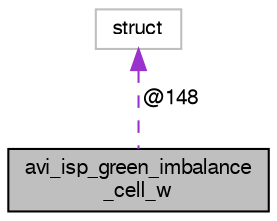 digraph "avi_isp_green_imbalance_cell_w"
{
  edge [fontname="FreeSans",fontsize="10",labelfontname="FreeSans",labelfontsize="10"];
  node [fontname="FreeSans",fontsize="10",shape=record];
  Node1 [label="avi_isp_green_imbalance\l_cell_w",height=0.2,width=0.4,color="black", fillcolor="grey75", style="filled", fontcolor="black"];
  Node2 -> Node1 [dir="back",color="darkorchid3",fontsize="10",style="dashed",label=" @148" ,fontname="FreeSans"];
  Node2 [label="struct",height=0.2,width=0.4,color="grey75", fillcolor="white", style="filled"];
}
